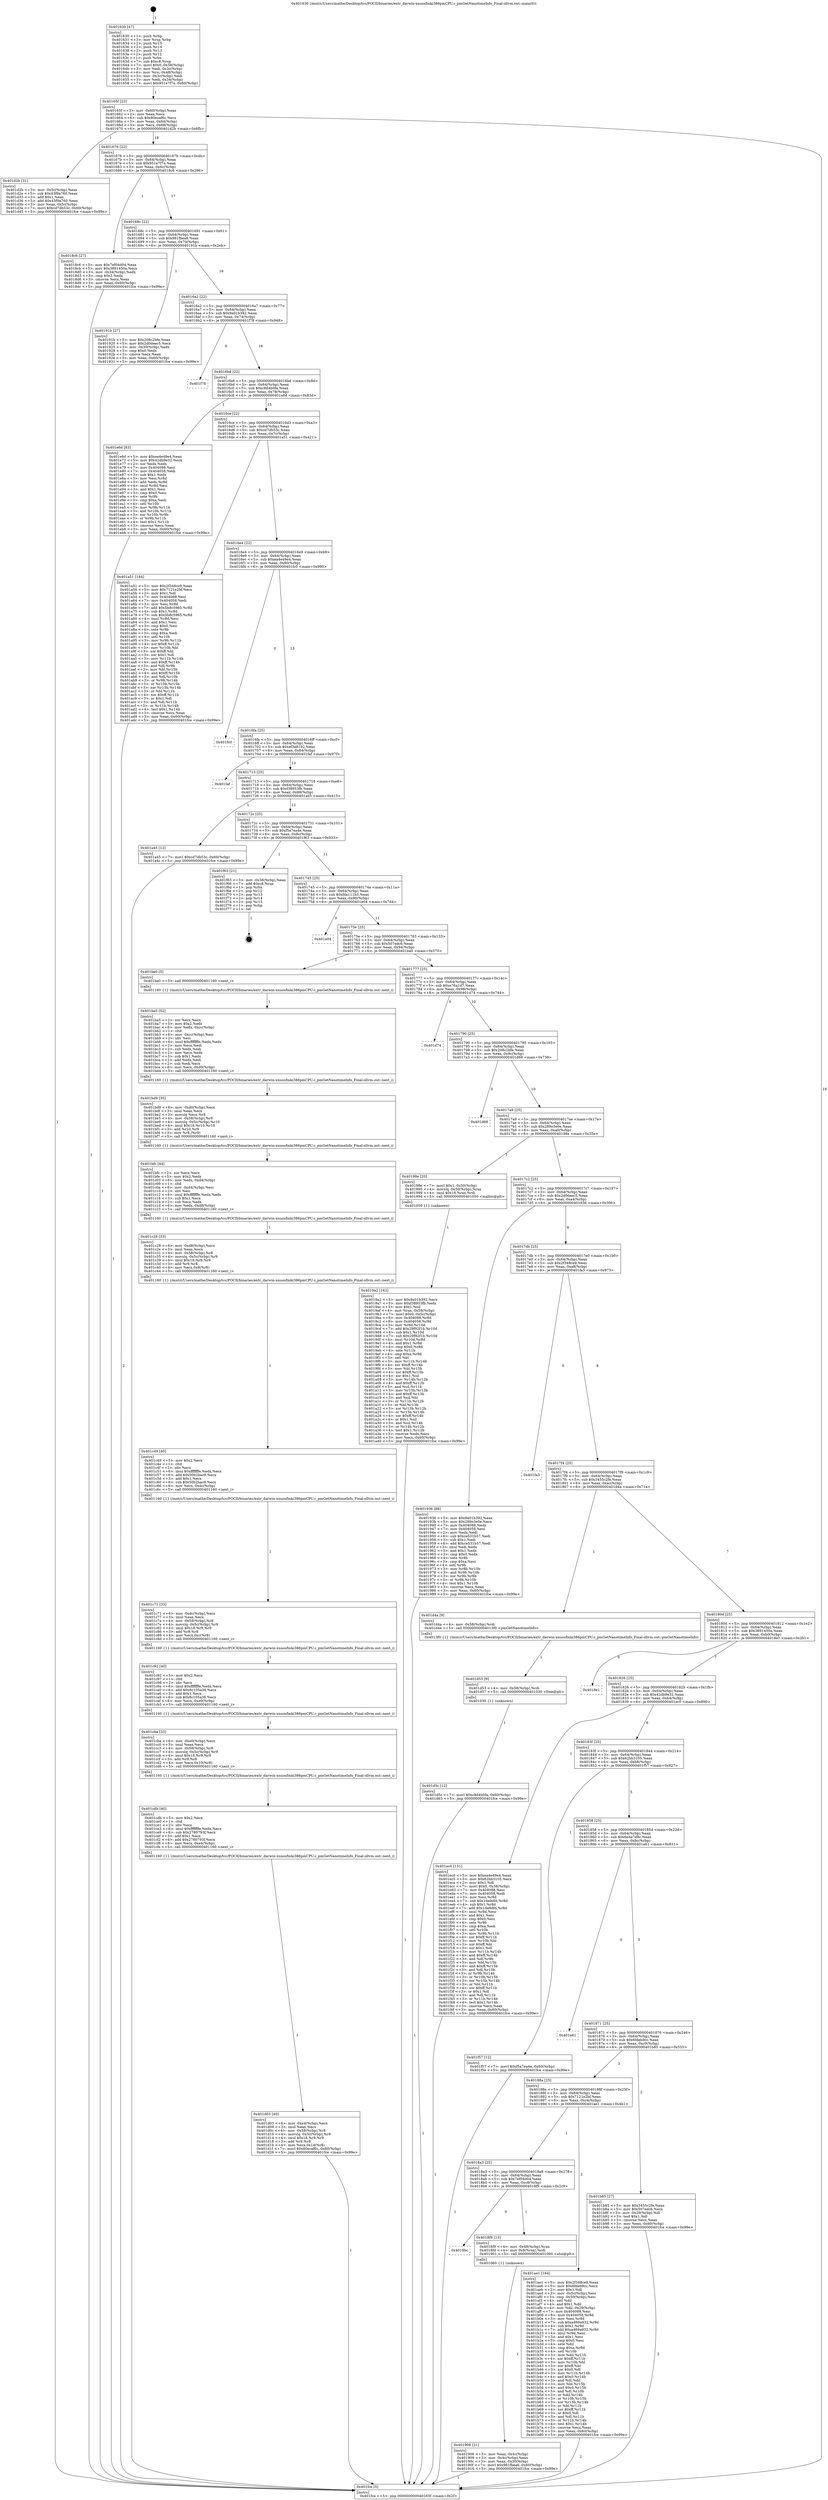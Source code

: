 digraph "0x401630" {
  label = "0x401630 (/mnt/c/Users/mathe/Desktop/tcc/POCII/binaries/extr_darwin-xnuosfmki386pmCPU.c_pmGetNanotimeInfo_Final-ollvm.out::main(0))"
  labelloc = "t"
  node[shape=record]

  Entry [label="",width=0.3,height=0.3,shape=circle,fillcolor=black,style=filled]
  "0x40165f" [label="{
     0x40165f [23]\l
     | [instrs]\l
     &nbsp;&nbsp;0x40165f \<+3\>: mov -0x60(%rbp),%eax\l
     &nbsp;&nbsp;0x401662 \<+2\>: mov %eax,%ecx\l
     &nbsp;&nbsp;0x401664 \<+6\>: sub $0x80ecaf6c,%ecx\l
     &nbsp;&nbsp;0x40166a \<+3\>: mov %eax,-0x64(%rbp)\l
     &nbsp;&nbsp;0x40166d \<+3\>: mov %ecx,-0x68(%rbp)\l
     &nbsp;&nbsp;0x401670 \<+6\>: je 0000000000401d2b \<main+0x6fb\>\l
  }"]
  "0x401d2b" [label="{
     0x401d2b [31]\l
     | [instrs]\l
     &nbsp;&nbsp;0x401d2b \<+3\>: mov -0x5c(%rbp),%eax\l
     &nbsp;&nbsp;0x401d2e \<+5\>: sub $0x43f9a760,%eax\l
     &nbsp;&nbsp;0x401d33 \<+3\>: add $0x1,%eax\l
     &nbsp;&nbsp;0x401d36 \<+5\>: add $0x43f9a760,%eax\l
     &nbsp;&nbsp;0x401d3b \<+3\>: mov %eax,-0x5c(%rbp)\l
     &nbsp;&nbsp;0x401d3e \<+7\>: movl $0xcd7db53c,-0x60(%rbp)\l
     &nbsp;&nbsp;0x401d45 \<+5\>: jmp 0000000000401fce \<main+0x99e\>\l
  }"]
  "0x401676" [label="{
     0x401676 [22]\l
     | [instrs]\l
     &nbsp;&nbsp;0x401676 \<+5\>: jmp 000000000040167b \<main+0x4b\>\l
     &nbsp;&nbsp;0x40167b \<+3\>: mov -0x64(%rbp),%eax\l
     &nbsp;&nbsp;0x40167e \<+5\>: sub $0x951e7f7e,%eax\l
     &nbsp;&nbsp;0x401683 \<+3\>: mov %eax,-0x6c(%rbp)\l
     &nbsp;&nbsp;0x401686 \<+6\>: je 00000000004018c6 \<main+0x296\>\l
  }"]
  Exit [label="",width=0.3,height=0.3,shape=circle,fillcolor=black,style=filled,peripheries=2]
  "0x4018c6" [label="{
     0x4018c6 [27]\l
     | [instrs]\l
     &nbsp;&nbsp;0x4018c6 \<+5\>: mov $0x7ef04d04,%eax\l
     &nbsp;&nbsp;0x4018cb \<+5\>: mov $0x3891450a,%ecx\l
     &nbsp;&nbsp;0x4018d0 \<+3\>: mov -0x34(%rbp),%edx\l
     &nbsp;&nbsp;0x4018d3 \<+3\>: cmp $0x2,%edx\l
     &nbsp;&nbsp;0x4018d6 \<+3\>: cmovne %ecx,%eax\l
     &nbsp;&nbsp;0x4018d9 \<+3\>: mov %eax,-0x60(%rbp)\l
     &nbsp;&nbsp;0x4018dc \<+5\>: jmp 0000000000401fce \<main+0x99e\>\l
  }"]
  "0x40168c" [label="{
     0x40168c [22]\l
     | [instrs]\l
     &nbsp;&nbsp;0x40168c \<+5\>: jmp 0000000000401691 \<main+0x61\>\l
     &nbsp;&nbsp;0x401691 \<+3\>: mov -0x64(%rbp),%eax\l
     &nbsp;&nbsp;0x401694 \<+5\>: sub $0x981fbea6,%eax\l
     &nbsp;&nbsp;0x401699 \<+3\>: mov %eax,-0x70(%rbp)\l
     &nbsp;&nbsp;0x40169c \<+6\>: je 000000000040191b \<main+0x2eb\>\l
  }"]
  "0x401fce" [label="{
     0x401fce [5]\l
     | [instrs]\l
     &nbsp;&nbsp;0x401fce \<+5\>: jmp 000000000040165f \<main+0x2f\>\l
  }"]
  "0x401630" [label="{
     0x401630 [47]\l
     | [instrs]\l
     &nbsp;&nbsp;0x401630 \<+1\>: push %rbp\l
     &nbsp;&nbsp;0x401631 \<+3\>: mov %rsp,%rbp\l
     &nbsp;&nbsp;0x401634 \<+2\>: push %r15\l
     &nbsp;&nbsp;0x401636 \<+2\>: push %r14\l
     &nbsp;&nbsp;0x401638 \<+2\>: push %r13\l
     &nbsp;&nbsp;0x40163a \<+2\>: push %r12\l
     &nbsp;&nbsp;0x40163c \<+1\>: push %rbx\l
     &nbsp;&nbsp;0x40163d \<+7\>: sub $0xc8,%rsp\l
     &nbsp;&nbsp;0x401644 \<+7\>: movl $0x0,-0x38(%rbp)\l
     &nbsp;&nbsp;0x40164b \<+3\>: mov %edi,-0x3c(%rbp)\l
     &nbsp;&nbsp;0x40164e \<+4\>: mov %rsi,-0x48(%rbp)\l
     &nbsp;&nbsp;0x401652 \<+3\>: mov -0x3c(%rbp),%edi\l
     &nbsp;&nbsp;0x401655 \<+3\>: mov %edi,-0x34(%rbp)\l
     &nbsp;&nbsp;0x401658 \<+7\>: movl $0x951e7f7e,-0x60(%rbp)\l
  }"]
  "0x401d5c" [label="{
     0x401d5c [12]\l
     | [instrs]\l
     &nbsp;&nbsp;0x401d5c \<+7\>: movl $0xc8d4b0fa,-0x60(%rbp)\l
     &nbsp;&nbsp;0x401d63 \<+5\>: jmp 0000000000401fce \<main+0x99e\>\l
  }"]
  "0x40191b" [label="{
     0x40191b [27]\l
     | [instrs]\l
     &nbsp;&nbsp;0x40191b \<+5\>: mov $0x208c2bfe,%eax\l
     &nbsp;&nbsp;0x401920 \<+5\>: mov $0x2d0deec5,%ecx\l
     &nbsp;&nbsp;0x401925 \<+3\>: mov -0x30(%rbp),%edx\l
     &nbsp;&nbsp;0x401928 \<+3\>: cmp $0x0,%edx\l
     &nbsp;&nbsp;0x40192b \<+3\>: cmove %ecx,%eax\l
     &nbsp;&nbsp;0x40192e \<+3\>: mov %eax,-0x60(%rbp)\l
     &nbsp;&nbsp;0x401931 \<+5\>: jmp 0000000000401fce \<main+0x99e\>\l
  }"]
  "0x4016a2" [label="{
     0x4016a2 [22]\l
     | [instrs]\l
     &nbsp;&nbsp;0x4016a2 \<+5\>: jmp 00000000004016a7 \<main+0x77\>\l
     &nbsp;&nbsp;0x4016a7 \<+3\>: mov -0x64(%rbp),%eax\l
     &nbsp;&nbsp;0x4016aa \<+5\>: sub $0x9a01b392,%eax\l
     &nbsp;&nbsp;0x4016af \<+3\>: mov %eax,-0x74(%rbp)\l
     &nbsp;&nbsp;0x4016b2 \<+6\>: je 0000000000401f78 \<main+0x948\>\l
  }"]
  "0x401d53" [label="{
     0x401d53 [9]\l
     | [instrs]\l
     &nbsp;&nbsp;0x401d53 \<+4\>: mov -0x58(%rbp),%rdi\l
     &nbsp;&nbsp;0x401d57 \<+5\>: call 0000000000401030 \<free@plt\>\l
     | [calls]\l
     &nbsp;&nbsp;0x401030 \{1\} (unknown)\l
  }"]
  "0x401f78" [label="{
     0x401f78\l
  }", style=dashed]
  "0x4016b8" [label="{
     0x4016b8 [22]\l
     | [instrs]\l
     &nbsp;&nbsp;0x4016b8 \<+5\>: jmp 00000000004016bd \<main+0x8d\>\l
     &nbsp;&nbsp;0x4016bd \<+3\>: mov -0x64(%rbp),%eax\l
     &nbsp;&nbsp;0x4016c0 \<+5\>: sub $0xc8d4b0fa,%eax\l
     &nbsp;&nbsp;0x4016c5 \<+3\>: mov %eax,-0x78(%rbp)\l
     &nbsp;&nbsp;0x4016c8 \<+6\>: je 0000000000401e6d \<main+0x83d\>\l
  }"]
  "0x401d03" [label="{
     0x401d03 [40]\l
     | [instrs]\l
     &nbsp;&nbsp;0x401d03 \<+6\>: mov -0xe4(%rbp),%ecx\l
     &nbsp;&nbsp;0x401d09 \<+3\>: imul %eax,%ecx\l
     &nbsp;&nbsp;0x401d0c \<+4\>: mov -0x58(%rbp),%r8\l
     &nbsp;&nbsp;0x401d10 \<+4\>: movslq -0x5c(%rbp),%r9\l
     &nbsp;&nbsp;0x401d14 \<+4\>: imul $0x18,%r9,%r9\l
     &nbsp;&nbsp;0x401d18 \<+3\>: add %r9,%r8\l
     &nbsp;&nbsp;0x401d1b \<+4\>: mov %ecx,0x14(%r8)\l
     &nbsp;&nbsp;0x401d1f \<+7\>: movl $0x80ecaf6c,-0x60(%rbp)\l
     &nbsp;&nbsp;0x401d26 \<+5\>: jmp 0000000000401fce \<main+0x99e\>\l
  }"]
  "0x401e6d" [label="{
     0x401e6d [83]\l
     | [instrs]\l
     &nbsp;&nbsp;0x401e6d \<+5\>: mov $0xea4e49e4,%eax\l
     &nbsp;&nbsp;0x401e72 \<+5\>: mov $0x42db9e32,%ecx\l
     &nbsp;&nbsp;0x401e77 \<+2\>: xor %edx,%edx\l
     &nbsp;&nbsp;0x401e79 \<+7\>: mov 0x404088,%esi\l
     &nbsp;&nbsp;0x401e80 \<+7\>: mov 0x404058,%edi\l
     &nbsp;&nbsp;0x401e87 \<+3\>: sub $0x1,%edx\l
     &nbsp;&nbsp;0x401e8a \<+3\>: mov %esi,%r8d\l
     &nbsp;&nbsp;0x401e8d \<+3\>: add %edx,%r8d\l
     &nbsp;&nbsp;0x401e90 \<+4\>: imul %r8d,%esi\l
     &nbsp;&nbsp;0x401e94 \<+3\>: and $0x1,%esi\l
     &nbsp;&nbsp;0x401e97 \<+3\>: cmp $0x0,%esi\l
     &nbsp;&nbsp;0x401e9a \<+4\>: sete %r9b\l
     &nbsp;&nbsp;0x401e9e \<+3\>: cmp $0xa,%edi\l
     &nbsp;&nbsp;0x401ea1 \<+4\>: setl %r10b\l
     &nbsp;&nbsp;0x401ea5 \<+3\>: mov %r9b,%r11b\l
     &nbsp;&nbsp;0x401ea8 \<+3\>: and %r10b,%r11b\l
     &nbsp;&nbsp;0x401eab \<+3\>: xor %r10b,%r9b\l
     &nbsp;&nbsp;0x401eae \<+3\>: or %r9b,%r11b\l
     &nbsp;&nbsp;0x401eb1 \<+4\>: test $0x1,%r11b\l
     &nbsp;&nbsp;0x401eb5 \<+3\>: cmovne %ecx,%eax\l
     &nbsp;&nbsp;0x401eb8 \<+3\>: mov %eax,-0x60(%rbp)\l
     &nbsp;&nbsp;0x401ebb \<+5\>: jmp 0000000000401fce \<main+0x99e\>\l
  }"]
  "0x4016ce" [label="{
     0x4016ce [22]\l
     | [instrs]\l
     &nbsp;&nbsp;0x4016ce \<+5\>: jmp 00000000004016d3 \<main+0xa3\>\l
     &nbsp;&nbsp;0x4016d3 \<+3\>: mov -0x64(%rbp),%eax\l
     &nbsp;&nbsp;0x4016d6 \<+5\>: sub $0xcd7db53c,%eax\l
     &nbsp;&nbsp;0x4016db \<+3\>: mov %eax,-0x7c(%rbp)\l
     &nbsp;&nbsp;0x4016de \<+6\>: je 0000000000401a51 \<main+0x421\>\l
  }"]
  "0x401cdb" [label="{
     0x401cdb [40]\l
     | [instrs]\l
     &nbsp;&nbsp;0x401cdb \<+5\>: mov $0x2,%ecx\l
     &nbsp;&nbsp;0x401ce0 \<+1\>: cltd\l
     &nbsp;&nbsp;0x401ce1 \<+2\>: idiv %ecx\l
     &nbsp;&nbsp;0x401ce3 \<+6\>: imul $0xfffffffe,%edx,%ecx\l
     &nbsp;&nbsp;0x401ce9 \<+6\>: sub $0x2780793f,%ecx\l
     &nbsp;&nbsp;0x401cef \<+3\>: add $0x1,%ecx\l
     &nbsp;&nbsp;0x401cf2 \<+6\>: add $0x2780793f,%ecx\l
     &nbsp;&nbsp;0x401cf8 \<+6\>: mov %ecx,-0xe4(%rbp)\l
     &nbsp;&nbsp;0x401cfe \<+5\>: call 0000000000401160 \<next_i\>\l
     | [calls]\l
     &nbsp;&nbsp;0x401160 \{1\} (/mnt/c/Users/mathe/Desktop/tcc/POCII/binaries/extr_darwin-xnuosfmki386pmCPU.c_pmGetNanotimeInfo_Final-ollvm.out::next_i)\l
  }"]
  "0x401a51" [label="{
     0x401a51 [144]\l
     | [instrs]\l
     &nbsp;&nbsp;0x401a51 \<+5\>: mov $0x2f348ce9,%eax\l
     &nbsp;&nbsp;0x401a56 \<+5\>: mov $0x7121e2bf,%ecx\l
     &nbsp;&nbsp;0x401a5b \<+2\>: mov $0x1,%dl\l
     &nbsp;&nbsp;0x401a5d \<+7\>: mov 0x404088,%esi\l
     &nbsp;&nbsp;0x401a64 \<+7\>: mov 0x404058,%edi\l
     &nbsp;&nbsp;0x401a6b \<+3\>: mov %esi,%r8d\l
     &nbsp;&nbsp;0x401a6e \<+7\>: add $0x5b8c5965,%r8d\l
     &nbsp;&nbsp;0x401a75 \<+4\>: sub $0x1,%r8d\l
     &nbsp;&nbsp;0x401a79 \<+7\>: sub $0x5b8c5965,%r8d\l
     &nbsp;&nbsp;0x401a80 \<+4\>: imul %r8d,%esi\l
     &nbsp;&nbsp;0x401a84 \<+3\>: and $0x1,%esi\l
     &nbsp;&nbsp;0x401a87 \<+3\>: cmp $0x0,%esi\l
     &nbsp;&nbsp;0x401a8a \<+4\>: sete %r9b\l
     &nbsp;&nbsp;0x401a8e \<+3\>: cmp $0xa,%edi\l
     &nbsp;&nbsp;0x401a91 \<+4\>: setl %r10b\l
     &nbsp;&nbsp;0x401a95 \<+3\>: mov %r9b,%r11b\l
     &nbsp;&nbsp;0x401a98 \<+4\>: xor $0xff,%r11b\l
     &nbsp;&nbsp;0x401a9c \<+3\>: mov %r10b,%bl\l
     &nbsp;&nbsp;0x401a9f \<+3\>: xor $0xff,%bl\l
     &nbsp;&nbsp;0x401aa2 \<+3\>: xor $0x1,%dl\l
     &nbsp;&nbsp;0x401aa5 \<+3\>: mov %r11b,%r14b\l
     &nbsp;&nbsp;0x401aa8 \<+4\>: and $0xff,%r14b\l
     &nbsp;&nbsp;0x401aac \<+3\>: and %dl,%r9b\l
     &nbsp;&nbsp;0x401aaf \<+3\>: mov %bl,%r15b\l
     &nbsp;&nbsp;0x401ab2 \<+4\>: and $0xff,%r15b\l
     &nbsp;&nbsp;0x401ab6 \<+3\>: and %dl,%r10b\l
     &nbsp;&nbsp;0x401ab9 \<+3\>: or %r9b,%r14b\l
     &nbsp;&nbsp;0x401abc \<+3\>: or %r10b,%r15b\l
     &nbsp;&nbsp;0x401abf \<+3\>: xor %r15b,%r14b\l
     &nbsp;&nbsp;0x401ac2 \<+3\>: or %bl,%r11b\l
     &nbsp;&nbsp;0x401ac5 \<+4\>: xor $0xff,%r11b\l
     &nbsp;&nbsp;0x401ac9 \<+3\>: or $0x1,%dl\l
     &nbsp;&nbsp;0x401acc \<+3\>: and %dl,%r11b\l
     &nbsp;&nbsp;0x401acf \<+3\>: or %r11b,%r14b\l
     &nbsp;&nbsp;0x401ad2 \<+4\>: test $0x1,%r14b\l
     &nbsp;&nbsp;0x401ad6 \<+3\>: cmovne %ecx,%eax\l
     &nbsp;&nbsp;0x401ad9 \<+3\>: mov %eax,-0x60(%rbp)\l
     &nbsp;&nbsp;0x401adc \<+5\>: jmp 0000000000401fce \<main+0x99e\>\l
  }"]
  "0x4016e4" [label="{
     0x4016e4 [22]\l
     | [instrs]\l
     &nbsp;&nbsp;0x4016e4 \<+5\>: jmp 00000000004016e9 \<main+0xb9\>\l
     &nbsp;&nbsp;0x4016e9 \<+3\>: mov -0x64(%rbp),%eax\l
     &nbsp;&nbsp;0x4016ec \<+5\>: sub $0xea4e49e4,%eax\l
     &nbsp;&nbsp;0x4016f1 \<+3\>: mov %eax,-0x80(%rbp)\l
     &nbsp;&nbsp;0x4016f4 \<+6\>: je 0000000000401fc0 \<main+0x990\>\l
  }"]
  "0x401cba" [label="{
     0x401cba [33]\l
     | [instrs]\l
     &nbsp;&nbsp;0x401cba \<+6\>: mov -0xe0(%rbp),%ecx\l
     &nbsp;&nbsp;0x401cc0 \<+3\>: imul %eax,%ecx\l
     &nbsp;&nbsp;0x401cc3 \<+4\>: mov -0x58(%rbp),%r8\l
     &nbsp;&nbsp;0x401cc7 \<+4\>: movslq -0x5c(%rbp),%r9\l
     &nbsp;&nbsp;0x401ccb \<+4\>: imul $0x18,%r9,%r9\l
     &nbsp;&nbsp;0x401ccf \<+3\>: add %r9,%r8\l
     &nbsp;&nbsp;0x401cd2 \<+4\>: mov %ecx,0x10(%r8)\l
     &nbsp;&nbsp;0x401cd6 \<+5\>: call 0000000000401160 \<next_i\>\l
     | [calls]\l
     &nbsp;&nbsp;0x401160 \{1\} (/mnt/c/Users/mathe/Desktop/tcc/POCII/binaries/extr_darwin-xnuosfmki386pmCPU.c_pmGetNanotimeInfo_Final-ollvm.out::next_i)\l
  }"]
  "0x401fc0" [label="{
     0x401fc0\l
  }", style=dashed]
  "0x4016fa" [label="{
     0x4016fa [25]\l
     | [instrs]\l
     &nbsp;&nbsp;0x4016fa \<+5\>: jmp 00000000004016ff \<main+0xcf\>\l
     &nbsp;&nbsp;0x4016ff \<+3\>: mov -0x64(%rbp),%eax\l
     &nbsp;&nbsp;0x401702 \<+5\>: sub $0xef3a8192,%eax\l
     &nbsp;&nbsp;0x401707 \<+6\>: mov %eax,-0x84(%rbp)\l
     &nbsp;&nbsp;0x40170d \<+6\>: je 0000000000401faf \<main+0x97f\>\l
  }"]
  "0x401c92" [label="{
     0x401c92 [40]\l
     | [instrs]\l
     &nbsp;&nbsp;0x401c92 \<+5\>: mov $0x2,%ecx\l
     &nbsp;&nbsp;0x401c97 \<+1\>: cltd\l
     &nbsp;&nbsp;0x401c98 \<+2\>: idiv %ecx\l
     &nbsp;&nbsp;0x401c9a \<+6\>: imul $0xfffffffe,%edx,%ecx\l
     &nbsp;&nbsp;0x401ca0 \<+6\>: add $0x8c105a36,%ecx\l
     &nbsp;&nbsp;0x401ca6 \<+3\>: add $0x1,%ecx\l
     &nbsp;&nbsp;0x401ca9 \<+6\>: sub $0x8c105a36,%ecx\l
     &nbsp;&nbsp;0x401caf \<+6\>: mov %ecx,-0xe0(%rbp)\l
     &nbsp;&nbsp;0x401cb5 \<+5\>: call 0000000000401160 \<next_i\>\l
     | [calls]\l
     &nbsp;&nbsp;0x401160 \{1\} (/mnt/c/Users/mathe/Desktop/tcc/POCII/binaries/extr_darwin-xnuosfmki386pmCPU.c_pmGetNanotimeInfo_Final-ollvm.out::next_i)\l
  }"]
  "0x401faf" [label="{
     0x401faf\l
  }", style=dashed]
  "0x401713" [label="{
     0x401713 [25]\l
     | [instrs]\l
     &nbsp;&nbsp;0x401713 \<+5\>: jmp 0000000000401718 \<main+0xe8\>\l
     &nbsp;&nbsp;0x401718 \<+3\>: mov -0x64(%rbp),%eax\l
     &nbsp;&nbsp;0x40171b \<+5\>: sub $0xf38953fb,%eax\l
     &nbsp;&nbsp;0x401720 \<+6\>: mov %eax,-0x88(%rbp)\l
     &nbsp;&nbsp;0x401726 \<+6\>: je 0000000000401a45 \<main+0x415\>\l
  }"]
  "0x401c71" [label="{
     0x401c71 [33]\l
     | [instrs]\l
     &nbsp;&nbsp;0x401c71 \<+6\>: mov -0xdc(%rbp),%ecx\l
     &nbsp;&nbsp;0x401c77 \<+3\>: imul %eax,%ecx\l
     &nbsp;&nbsp;0x401c7a \<+4\>: mov -0x58(%rbp),%r8\l
     &nbsp;&nbsp;0x401c7e \<+4\>: movslq -0x5c(%rbp),%r9\l
     &nbsp;&nbsp;0x401c82 \<+4\>: imul $0x18,%r9,%r9\l
     &nbsp;&nbsp;0x401c86 \<+3\>: add %r9,%r8\l
     &nbsp;&nbsp;0x401c89 \<+4\>: mov %ecx,0xc(%r8)\l
     &nbsp;&nbsp;0x401c8d \<+5\>: call 0000000000401160 \<next_i\>\l
     | [calls]\l
     &nbsp;&nbsp;0x401160 \{1\} (/mnt/c/Users/mathe/Desktop/tcc/POCII/binaries/extr_darwin-xnuosfmki386pmCPU.c_pmGetNanotimeInfo_Final-ollvm.out::next_i)\l
  }"]
  "0x401a45" [label="{
     0x401a45 [12]\l
     | [instrs]\l
     &nbsp;&nbsp;0x401a45 \<+7\>: movl $0xcd7db53c,-0x60(%rbp)\l
     &nbsp;&nbsp;0x401a4c \<+5\>: jmp 0000000000401fce \<main+0x99e\>\l
  }"]
  "0x40172c" [label="{
     0x40172c [25]\l
     | [instrs]\l
     &nbsp;&nbsp;0x40172c \<+5\>: jmp 0000000000401731 \<main+0x101\>\l
     &nbsp;&nbsp;0x401731 \<+3\>: mov -0x64(%rbp),%eax\l
     &nbsp;&nbsp;0x401734 \<+5\>: sub $0xf5a7ea4e,%eax\l
     &nbsp;&nbsp;0x401739 \<+6\>: mov %eax,-0x8c(%rbp)\l
     &nbsp;&nbsp;0x40173f \<+6\>: je 0000000000401f63 \<main+0x933\>\l
  }"]
  "0x401c49" [label="{
     0x401c49 [40]\l
     | [instrs]\l
     &nbsp;&nbsp;0x401c49 \<+5\>: mov $0x2,%ecx\l
     &nbsp;&nbsp;0x401c4e \<+1\>: cltd\l
     &nbsp;&nbsp;0x401c4f \<+2\>: idiv %ecx\l
     &nbsp;&nbsp;0x401c51 \<+6\>: imul $0xfffffffe,%edx,%ecx\l
     &nbsp;&nbsp;0x401c57 \<+6\>: add $0x50b2bac9,%ecx\l
     &nbsp;&nbsp;0x401c5d \<+3\>: add $0x1,%ecx\l
     &nbsp;&nbsp;0x401c60 \<+6\>: sub $0x50b2bac9,%ecx\l
     &nbsp;&nbsp;0x401c66 \<+6\>: mov %ecx,-0xdc(%rbp)\l
     &nbsp;&nbsp;0x401c6c \<+5\>: call 0000000000401160 \<next_i\>\l
     | [calls]\l
     &nbsp;&nbsp;0x401160 \{1\} (/mnt/c/Users/mathe/Desktop/tcc/POCII/binaries/extr_darwin-xnuosfmki386pmCPU.c_pmGetNanotimeInfo_Final-ollvm.out::next_i)\l
  }"]
  "0x401f63" [label="{
     0x401f63 [21]\l
     | [instrs]\l
     &nbsp;&nbsp;0x401f63 \<+3\>: mov -0x38(%rbp),%eax\l
     &nbsp;&nbsp;0x401f66 \<+7\>: add $0xc8,%rsp\l
     &nbsp;&nbsp;0x401f6d \<+1\>: pop %rbx\l
     &nbsp;&nbsp;0x401f6e \<+2\>: pop %r12\l
     &nbsp;&nbsp;0x401f70 \<+2\>: pop %r13\l
     &nbsp;&nbsp;0x401f72 \<+2\>: pop %r14\l
     &nbsp;&nbsp;0x401f74 \<+2\>: pop %r15\l
     &nbsp;&nbsp;0x401f76 \<+1\>: pop %rbp\l
     &nbsp;&nbsp;0x401f77 \<+1\>: ret\l
  }"]
  "0x401745" [label="{
     0x401745 [25]\l
     | [instrs]\l
     &nbsp;&nbsp;0x401745 \<+5\>: jmp 000000000040174a \<main+0x11a\>\l
     &nbsp;&nbsp;0x40174a \<+3\>: mov -0x64(%rbp),%eax\l
     &nbsp;&nbsp;0x40174d \<+5\>: sub $0xfda111b3,%eax\l
     &nbsp;&nbsp;0x401752 \<+6\>: mov %eax,-0x90(%rbp)\l
     &nbsp;&nbsp;0x401758 \<+6\>: je 0000000000401e04 \<main+0x7d4\>\l
  }"]
  "0x401c28" [label="{
     0x401c28 [33]\l
     | [instrs]\l
     &nbsp;&nbsp;0x401c28 \<+6\>: mov -0xd8(%rbp),%ecx\l
     &nbsp;&nbsp;0x401c2e \<+3\>: imul %eax,%ecx\l
     &nbsp;&nbsp;0x401c31 \<+4\>: mov -0x58(%rbp),%r8\l
     &nbsp;&nbsp;0x401c35 \<+4\>: movslq -0x5c(%rbp),%r9\l
     &nbsp;&nbsp;0x401c39 \<+4\>: imul $0x18,%r9,%r9\l
     &nbsp;&nbsp;0x401c3d \<+3\>: add %r9,%r8\l
     &nbsp;&nbsp;0x401c40 \<+4\>: mov %ecx,0x8(%r8)\l
     &nbsp;&nbsp;0x401c44 \<+5\>: call 0000000000401160 \<next_i\>\l
     | [calls]\l
     &nbsp;&nbsp;0x401160 \{1\} (/mnt/c/Users/mathe/Desktop/tcc/POCII/binaries/extr_darwin-xnuosfmki386pmCPU.c_pmGetNanotimeInfo_Final-ollvm.out::next_i)\l
  }"]
  "0x401e04" [label="{
     0x401e04\l
  }", style=dashed]
  "0x40175e" [label="{
     0x40175e [25]\l
     | [instrs]\l
     &nbsp;&nbsp;0x40175e \<+5\>: jmp 0000000000401763 \<main+0x133\>\l
     &nbsp;&nbsp;0x401763 \<+3\>: mov -0x64(%rbp),%eax\l
     &nbsp;&nbsp;0x401766 \<+5\>: sub $0x507edc6,%eax\l
     &nbsp;&nbsp;0x40176b \<+6\>: mov %eax,-0x94(%rbp)\l
     &nbsp;&nbsp;0x401771 \<+6\>: je 0000000000401ba0 \<main+0x570\>\l
  }"]
  "0x401bfc" [label="{
     0x401bfc [44]\l
     | [instrs]\l
     &nbsp;&nbsp;0x401bfc \<+2\>: xor %ecx,%ecx\l
     &nbsp;&nbsp;0x401bfe \<+5\>: mov $0x2,%edx\l
     &nbsp;&nbsp;0x401c03 \<+6\>: mov %edx,-0xd4(%rbp)\l
     &nbsp;&nbsp;0x401c09 \<+1\>: cltd\l
     &nbsp;&nbsp;0x401c0a \<+6\>: mov -0xd4(%rbp),%esi\l
     &nbsp;&nbsp;0x401c10 \<+2\>: idiv %esi\l
     &nbsp;&nbsp;0x401c12 \<+6\>: imul $0xfffffffe,%edx,%edx\l
     &nbsp;&nbsp;0x401c18 \<+3\>: sub $0x1,%ecx\l
     &nbsp;&nbsp;0x401c1b \<+2\>: sub %ecx,%edx\l
     &nbsp;&nbsp;0x401c1d \<+6\>: mov %edx,-0xd8(%rbp)\l
     &nbsp;&nbsp;0x401c23 \<+5\>: call 0000000000401160 \<next_i\>\l
     | [calls]\l
     &nbsp;&nbsp;0x401160 \{1\} (/mnt/c/Users/mathe/Desktop/tcc/POCII/binaries/extr_darwin-xnuosfmki386pmCPU.c_pmGetNanotimeInfo_Final-ollvm.out::next_i)\l
  }"]
  "0x401ba0" [label="{
     0x401ba0 [5]\l
     | [instrs]\l
     &nbsp;&nbsp;0x401ba0 \<+5\>: call 0000000000401160 \<next_i\>\l
     | [calls]\l
     &nbsp;&nbsp;0x401160 \{1\} (/mnt/c/Users/mathe/Desktop/tcc/POCII/binaries/extr_darwin-xnuosfmki386pmCPU.c_pmGetNanotimeInfo_Final-ollvm.out::next_i)\l
  }"]
  "0x401777" [label="{
     0x401777 [25]\l
     | [instrs]\l
     &nbsp;&nbsp;0x401777 \<+5\>: jmp 000000000040177c \<main+0x14c\>\l
     &nbsp;&nbsp;0x40177c \<+3\>: mov -0x64(%rbp),%eax\l
     &nbsp;&nbsp;0x40177f \<+5\>: sub $0xe76a1d7,%eax\l
     &nbsp;&nbsp;0x401784 \<+6\>: mov %eax,-0x98(%rbp)\l
     &nbsp;&nbsp;0x40178a \<+6\>: je 0000000000401d74 \<main+0x744\>\l
  }"]
  "0x401bd9" [label="{
     0x401bd9 [35]\l
     | [instrs]\l
     &nbsp;&nbsp;0x401bd9 \<+6\>: mov -0xd0(%rbp),%ecx\l
     &nbsp;&nbsp;0x401bdf \<+3\>: imul %eax,%ecx\l
     &nbsp;&nbsp;0x401be2 \<+3\>: movslq %ecx,%r8\l
     &nbsp;&nbsp;0x401be5 \<+4\>: mov -0x58(%rbp),%r9\l
     &nbsp;&nbsp;0x401be9 \<+4\>: movslq -0x5c(%rbp),%r10\l
     &nbsp;&nbsp;0x401bed \<+4\>: imul $0x18,%r10,%r10\l
     &nbsp;&nbsp;0x401bf1 \<+3\>: add %r10,%r9\l
     &nbsp;&nbsp;0x401bf4 \<+3\>: mov %r8,(%r9)\l
     &nbsp;&nbsp;0x401bf7 \<+5\>: call 0000000000401160 \<next_i\>\l
     | [calls]\l
     &nbsp;&nbsp;0x401160 \{1\} (/mnt/c/Users/mathe/Desktop/tcc/POCII/binaries/extr_darwin-xnuosfmki386pmCPU.c_pmGetNanotimeInfo_Final-ollvm.out::next_i)\l
  }"]
  "0x401d74" [label="{
     0x401d74\l
  }", style=dashed]
  "0x401790" [label="{
     0x401790 [25]\l
     | [instrs]\l
     &nbsp;&nbsp;0x401790 \<+5\>: jmp 0000000000401795 \<main+0x165\>\l
     &nbsp;&nbsp;0x401795 \<+3\>: mov -0x64(%rbp),%eax\l
     &nbsp;&nbsp;0x401798 \<+5\>: sub $0x208c2bfe,%eax\l
     &nbsp;&nbsp;0x40179d \<+6\>: mov %eax,-0x9c(%rbp)\l
     &nbsp;&nbsp;0x4017a3 \<+6\>: je 0000000000401d68 \<main+0x738\>\l
  }"]
  "0x401ba5" [label="{
     0x401ba5 [52]\l
     | [instrs]\l
     &nbsp;&nbsp;0x401ba5 \<+2\>: xor %ecx,%ecx\l
     &nbsp;&nbsp;0x401ba7 \<+5\>: mov $0x2,%edx\l
     &nbsp;&nbsp;0x401bac \<+6\>: mov %edx,-0xcc(%rbp)\l
     &nbsp;&nbsp;0x401bb2 \<+1\>: cltd\l
     &nbsp;&nbsp;0x401bb3 \<+6\>: mov -0xcc(%rbp),%esi\l
     &nbsp;&nbsp;0x401bb9 \<+2\>: idiv %esi\l
     &nbsp;&nbsp;0x401bbb \<+6\>: imul $0xfffffffe,%edx,%edx\l
     &nbsp;&nbsp;0x401bc1 \<+2\>: mov %ecx,%edi\l
     &nbsp;&nbsp;0x401bc3 \<+2\>: sub %edx,%edi\l
     &nbsp;&nbsp;0x401bc5 \<+2\>: mov %ecx,%edx\l
     &nbsp;&nbsp;0x401bc7 \<+3\>: sub $0x1,%edx\l
     &nbsp;&nbsp;0x401bca \<+2\>: add %edx,%edi\l
     &nbsp;&nbsp;0x401bcc \<+2\>: sub %edi,%ecx\l
     &nbsp;&nbsp;0x401bce \<+6\>: mov %ecx,-0xd0(%rbp)\l
     &nbsp;&nbsp;0x401bd4 \<+5\>: call 0000000000401160 \<next_i\>\l
     | [calls]\l
     &nbsp;&nbsp;0x401160 \{1\} (/mnt/c/Users/mathe/Desktop/tcc/POCII/binaries/extr_darwin-xnuosfmki386pmCPU.c_pmGetNanotimeInfo_Final-ollvm.out::next_i)\l
  }"]
  "0x401d68" [label="{
     0x401d68\l
  }", style=dashed]
  "0x4017a9" [label="{
     0x4017a9 [25]\l
     | [instrs]\l
     &nbsp;&nbsp;0x4017a9 \<+5\>: jmp 00000000004017ae \<main+0x17e\>\l
     &nbsp;&nbsp;0x4017ae \<+3\>: mov -0x64(%rbp),%eax\l
     &nbsp;&nbsp;0x4017b1 \<+5\>: sub $0x289e3e0e,%eax\l
     &nbsp;&nbsp;0x4017b6 \<+6\>: mov %eax,-0xa0(%rbp)\l
     &nbsp;&nbsp;0x4017bc \<+6\>: je 000000000040198e \<main+0x35e\>\l
  }"]
  "0x4019a2" [label="{
     0x4019a2 [163]\l
     | [instrs]\l
     &nbsp;&nbsp;0x4019a2 \<+5\>: mov $0x9a01b392,%ecx\l
     &nbsp;&nbsp;0x4019a7 \<+5\>: mov $0xf38953fb,%edx\l
     &nbsp;&nbsp;0x4019ac \<+3\>: mov $0x1,%sil\l
     &nbsp;&nbsp;0x4019af \<+4\>: mov %rax,-0x58(%rbp)\l
     &nbsp;&nbsp;0x4019b3 \<+7\>: movl $0x0,-0x5c(%rbp)\l
     &nbsp;&nbsp;0x4019ba \<+8\>: mov 0x404088,%r8d\l
     &nbsp;&nbsp;0x4019c2 \<+8\>: mov 0x404058,%r9d\l
     &nbsp;&nbsp;0x4019ca \<+3\>: mov %r8d,%r10d\l
     &nbsp;&nbsp;0x4019cd \<+7\>: add $0x29f92f1b,%r10d\l
     &nbsp;&nbsp;0x4019d4 \<+4\>: sub $0x1,%r10d\l
     &nbsp;&nbsp;0x4019d8 \<+7\>: sub $0x29f92f1b,%r10d\l
     &nbsp;&nbsp;0x4019df \<+4\>: imul %r10d,%r8d\l
     &nbsp;&nbsp;0x4019e3 \<+4\>: and $0x1,%r8d\l
     &nbsp;&nbsp;0x4019e7 \<+4\>: cmp $0x0,%r8d\l
     &nbsp;&nbsp;0x4019eb \<+4\>: sete %r11b\l
     &nbsp;&nbsp;0x4019ef \<+4\>: cmp $0xa,%r9d\l
     &nbsp;&nbsp;0x4019f3 \<+3\>: setl %bl\l
     &nbsp;&nbsp;0x4019f6 \<+3\>: mov %r11b,%r14b\l
     &nbsp;&nbsp;0x4019f9 \<+4\>: xor $0xff,%r14b\l
     &nbsp;&nbsp;0x4019fd \<+3\>: mov %bl,%r15b\l
     &nbsp;&nbsp;0x401a00 \<+4\>: xor $0xff,%r15b\l
     &nbsp;&nbsp;0x401a04 \<+4\>: xor $0x1,%sil\l
     &nbsp;&nbsp;0x401a08 \<+3\>: mov %r14b,%r12b\l
     &nbsp;&nbsp;0x401a0b \<+4\>: and $0xff,%r12b\l
     &nbsp;&nbsp;0x401a0f \<+3\>: and %sil,%r11b\l
     &nbsp;&nbsp;0x401a12 \<+3\>: mov %r15b,%r13b\l
     &nbsp;&nbsp;0x401a15 \<+4\>: and $0xff,%r13b\l
     &nbsp;&nbsp;0x401a19 \<+3\>: and %sil,%bl\l
     &nbsp;&nbsp;0x401a1c \<+3\>: or %r11b,%r12b\l
     &nbsp;&nbsp;0x401a1f \<+3\>: or %bl,%r13b\l
     &nbsp;&nbsp;0x401a22 \<+3\>: xor %r13b,%r12b\l
     &nbsp;&nbsp;0x401a25 \<+3\>: or %r15b,%r14b\l
     &nbsp;&nbsp;0x401a28 \<+4\>: xor $0xff,%r14b\l
     &nbsp;&nbsp;0x401a2c \<+4\>: or $0x1,%sil\l
     &nbsp;&nbsp;0x401a30 \<+3\>: and %sil,%r14b\l
     &nbsp;&nbsp;0x401a33 \<+3\>: or %r14b,%r12b\l
     &nbsp;&nbsp;0x401a36 \<+4\>: test $0x1,%r12b\l
     &nbsp;&nbsp;0x401a3a \<+3\>: cmovne %edx,%ecx\l
     &nbsp;&nbsp;0x401a3d \<+3\>: mov %ecx,-0x60(%rbp)\l
     &nbsp;&nbsp;0x401a40 \<+5\>: jmp 0000000000401fce \<main+0x99e\>\l
  }"]
  "0x40198e" [label="{
     0x40198e [20]\l
     | [instrs]\l
     &nbsp;&nbsp;0x40198e \<+7\>: movl $0x1,-0x50(%rbp)\l
     &nbsp;&nbsp;0x401995 \<+4\>: movslq -0x50(%rbp),%rax\l
     &nbsp;&nbsp;0x401999 \<+4\>: imul $0x18,%rax,%rdi\l
     &nbsp;&nbsp;0x40199d \<+5\>: call 0000000000401050 \<malloc@plt\>\l
     | [calls]\l
     &nbsp;&nbsp;0x401050 \{1\} (unknown)\l
  }"]
  "0x4017c2" [label="{
     0x4017c2 [25]\l
     | [instrs]\l
     &nbsp;&nbsp;0x4017c2 \<+5\>: jmp 00000000004017c7 \<main+0x197\>\l
     &nbsp;&nbsp;0x4017c7 \<+3\>: mov -0x64(%rbp),%eax\l
     &nbsp;&nbsp;0x4017ca \<+5\>: sub $0x2d0deec5,%eax\l
     &nbsp;&nbsp;0x4017cf \<+6\>: mov %eax,-0xa4(%rbp)\l
     &nbsp;&nbsp;0x4017d5 \<+6\>: je 0000000000401936 \<main+0x306\>\l
  }"]
  "0x401906" [label="{
     0x401906 [21]\l
     | [instrs]\l
     &nbsp;&nbsp;0x401906 \<+3\>: mov %eax,-0x4c(%rbp)\l
     &nbsp;&nbsp;0x401909 \<+3\>: mov -0x4c(%rbp),%eax\l
     &nbsp;&nbsp;0x40190c \<+3\>: mov %eax,-0x30(%rbp)\l
     &nbsp;&nbsp;0x40190f \<+7\>: movl $0x981fbea6,-0x60(%rbp)\l
     &nbsp;&nbsp;0x401916 \<+5\>: jmp 0000000000401fce \<main+0x99e\>\l
  }"]
  "0x401936" [label="{
     0x401936 [88]\l
     | [instrs]\l
     &nbsp;&nbsp;0x401936 \<+5\>: mov $0x9a01b392,%eax\l
     &nbsp;&nbsp;0x40193b \<+5\>: mov $0x289e3e0e,%ecx\l
     &nbsp;&nbsp;0x401940 \<+7\>: mov 0x404088,%edx\l
     &nbsp;&nbsp;0x401947 \<+7\>: mov 0x404058,%esi\l
     &nbsp;&nbsp;0x40194e \<+2\>: mov %edx,%edi\l
     &nbsp;&nbsp;0x401950 \<+6\>: sub $0xce531b57,%edi\l
     &nbsp;&nbsp;0x401956 \<+3\>: sub $0x1,%edi\l
     &nbsp;&nbsp;0x401959 \<+6\>: add $0xce531b57,%edi\l
     &nbsp;&nbsp;0x40195f \<+3\>: imul %edi,%edx\l
     &nbsp;&nbsp;0x401962 \<+3\>: and $0x1,%edx\l
     &nbsp;&nbsp;0x401965 \<+3\>: cmp $0x0,%edx\l
     &nbsp;&nbsp;0x401968 \<+4\>: sete %r8b\l
     &nbsp;&nbsp;0x40196c \<+3\>: cmp $0xa,%esi\l
     &nbsp;&nbsp;0x40196f \<+4\>: setl %r9b\l
     &nbsp;&nbsp;0x401973 \<+3\>: mov %r8b,%r10b\l
     &nbsp;&nbsp;0x401976 \<+3\>: and %r9b,%r10b\l
     &nbsp;&nbsp;0x401979 \<+3\>: xor %r9b,%r8b\l
     &nbsp;&nbsp;0x40197c \<+3\>: or %r8b,%r10b\l
     &nbsp;&nbsp;0x40197f \<+4\>: test $0x1,%r10b\l
     &nbsp;&nbsp;0x401983 \<+3\>: cmovne %ecx,%eax\l
     &nbsp;&nbsp;0x401986 \<+3\>: mov %eax,-0x60(%rbp)\l
     &nbsp;&nbsp;0x401989 \<+5\>: jmp 0000000000401fce \<main+0x99e\>\l
  }"]
  "0x4017db" [label="{
     0x4017db [25]\l
     | [instrs]\l
     &nbsp;&nbsp;0x4017db \<+5\>: jmp 00000000004017e0 \<main+0x1b0\>\l
     &nbsp;&nbsp;0x4017e0 \<+3\>: mov -0x64(%rbp),%eax\l
     &nbsp;&nbsp;0x4017e3 \<+5\>: sub $0x2f348ce9,%eax\l
     &nbsp;&nbsp;0x4017e8 \<+6\>: mov %eax,-0xa8(%rbp)\l
     &nbsp;&nbsp;0x4017ee \<+6\>: je 0000000000401fa3 \<main+0x973\>\l
  }"]
  "0x4018bc" [label="{
     0x4018bc\l
  }", style=dashed]
  "0x401fa3" [label="{
     0x401fa3\l
  }", style=dashed]
  "0x4017f4" [label="{
     0x4017f4 [25]\l
     | [instrs]\l
     &nbsp;&nbsp;0x4017f4 \<+5\>: jmp 00000000004017f9 \<main+0x1c9\>\l
     &nbsp;&nbsp;0x4017f9 \<+3\>: mov -0x64(%rbp),%eax\l
     &nbsp;&nbsp;0x4017fc \<+5\>: sub $0x3455c2fe,%eax\l
     &nbsp;&nbsp;0x401801 \<+6\>: mov %eax,-0xac(%rbp)\l
     &nbsp;&nbsp;0x401807 \<+6\>: je 0000000000401d4a \<main+0x71a\>\l
  }"]
  "0x4018f9" [label="{
     0x4018f9 [13]\l
     | [instrs]\l
     &nbsp;&nbsp;0x4018f9 \<+4\>: mov -0x48(%rbp),%rax\l
     &nbsp;&nbsp;0x4018fd \<+4\>: mov 0x8(%rax),%rdi\l
     &nbsp;&nbsp;0x401901 \<+5\>: call 0000000000401060 \<atoi@plt\>\l
     | [calls]\l
     &nbsp;&nbsp;0x401060 \{1\} (unknown)\l
  }"]
  "0x401d4a" [label="{
     0x401d4a [9]\l
     | [instrs]\l
     &nbsp;&nbsp;0x401d4a \<+4\>: mov -0x58(%rbp),%rdi\l
     &nbsp;&nbsp;0x401d4e \<+5\>: call 00000000004013f0 \<pmGetNanotimeInfo\>\l
     | [calls]\l
     &nbsp;&nbsp;0x4013f0 \{1\} (/mnt/c/Users/mathe/Desktop/tcc/POCII/binaries/extr_darwin-xnuosfmki386pmCPU.c_pmGetNanotimeInfo_Final-ollvm.out::pmGetNanotimeInfo)\l
  }"]
  "0x40180d" [label="{
     0x40180d [25]\l
     | [instrs]\l
     &nbsp;&nbsp;0x40180d \<+5\>: jmp 0000000000401812 \<main+0x1e2\>\l
     &nbsp;&nbsp;0x401812 \<+3\>: mov -0x64(%rbp),%eax\l
     &nbsp;&nbsp;0x401815 \<+5\>: sub $0x3891450a,%eax\l
     &nbsp;&nbsp;0x40181a \<+6\>: mov %eax,-0xb0(%rbp)\l
     &nbsp;&nbsp;0x401820 \<+6\>: je 00000000004018e1 \<main+0x2b1\>\l
  }"]
  "0x4018a3" [label="{
     0x4018a3 [25]\l
     | [instrs]\l
     &nbsp;&nbsp;0x4018a3 \<+5\>: jmp 00000000004018a8 \<main+0x278\>\l
     &nbsp;&nbsp;0x4018a8 \<+3\>: mov -0x64(%rbp),%eax\l
     &nbsp;&nbsp;0x4018ab \<+5\>: sub $0x7ef04d04,%eax\l
     &nbsp;&nbsp;0x4018b0 \<+6\>: mov %eax,-0xc8(%rbp)\l
     &nbsp;&nbsp;0x4018b6 \<+6\>: je 00000000004018f9 \<main+0x2c9\>\l
  }"]
  "0x4018e1" [label="{
     0x4018e1\l
  }", style=dashed]
  "0x401826" [label="{
     0x401826 [25]\l
     | [instrs]\l
     &nbsp;&nbsp;0x401826 \<+5\>: jmp 000000000040182b \<main+0x1fb\>\l
     &nbsp;&nbsp;0x40182b \<+3\>: mov -0x64(%rbp),%eax\l
     &nbsp;&nbsp;0x40182e \<+5\>: sub $0x42db9e32,%eax\l
     &nbsp;&nbsp;0x401833 \<+6\>: mov %eax,-0xb4(%rbp)\l
     &nbsp;&nbsp;0x401839 \<+6\>: je 0000000000401ec0 \<main+0x890\>\l
  }"]
  "0x401ae1" [label="{
     0x401ae1 [164]\l
     | [instrs]\l
     &nbsp;&nbsp;0x401ae1 \<+5\>: mov $0x2f348ce9,%eax\l
     &nbsp;&nbsp;0x401ae6 \<+5\>: mov $0x6fdeb9cc,%ecx\l
     &nbsp;&nbsp;0x401aeb \<+2\>: mov $0x1,%dl\l
     &nbsp;&nbsp;0x401aed \<+3\>: mov -0x5c(%rbp),%esi\l
     &nbsp;&nbsp;0x401af0 \<+3\>: cmp -0x50(%rbp),%esi\l
     &nbsp;&nbsp;0x401af3 \<+4\>: setl %dil\l
     &nbsp;&nbsp;0x401af7 \<+4\>: and $0x1,%dil\l
     &nbsp;&nbsp;0x401afb \<+4\>: mov %dil,-0x29(%rbp)\l
     &nbsp;&nbsp;0x401aff \<+7\>: mov 0x404088,%esi\l
     &nbsp;&nbsp;0x401b06 \<+8\>: mov 0x404058,%r8d\l
     &nbsp;&nbsp;0x401b0e \<+3\>: mov %esi,%r9d\l
     &nbsp;&nbsp;0x401b11 \<+7\>: sub $0xa469a932,%r9d\l
     &nbsp;&nbsp;0x401b18 \<+4\>: sub $0x1,%r9d\l
     &nbsp;&nbsp;0x401b1c \<+7\>: add $0xa469a932,%r9d\l
     &nbsp;&nbsp;0x401b23 \<+4\>: imul %r9d,%esi\l
     &nbsp;&nbsp;0x401b27 \<+3\>: and $0x1,%esi\l
     &nbsp;&nbsp;0x401b2a \<+3\>: cmp $0x0,%esi\l
     &nbsp;&nbsp;0x401b2d \<+4\>: sete %dil\l
     &nbsp;&nbsp;0x401b31 \<+4\>: cmp $0xa,%r8d\l
     &nbsp;&nbsp;0x401b35 \<+4\>: setl %r10b\l
     &nbsp;&nbsp;0x401b39 \<+3\>: mov %dil,%r11b\l
     &nbsp;&nbsp;0x401b3c \<+4\>: xor $0xff,%r11b\l
     &nbsp;&nbsp;0x401b40 \<+3\>: mov %r10b,%bl\l
     &nbsp;&nbsp;0x401b43 \<+3\>: xor $0xff,%bl\l
     &nbsp;&nbsp;0x401b46 \<+3\>: xor $0x0,%dl\l
     &nbsp;&nbsp;0x401b49 \<+3\>: mov %r11b,%r14b\l
     &nbsp;&nbsp;0x401b4c \<+4\>: and $0x0,%r14b\l
     &nbsp;&nbsp;0x401b50 \<+3\>: and %dl,%dil\l
     &nbsp;&nbsp;0x401b53 \<+3\>: mov %bl,%r15b\l
     &nbsp;&nbsp;0x401b56 \<+4\>: and $0x0,%r15b\l
     &nbsp;&nbsp;0x401b5a \<+3\>: and %dl,%r10b\l
     &nbsp;&nbsp;0x401b5d \<+3\>: or %dil,%r14b\l
     &nbsp;&nbsp;0x401b60 \<+3\>: or %r10b,%r15b\l
     &nbsp;&nbsp;0x401b63 \<+3\>: xor %r15b,%r14b\l
     &nbsp;&nbsp;0x401b66 \<+3\>: or %bl,%r11b\l
     &nbsp;&nbsp;0x401b69 \<+4\>: xor $0xff,%r11b\l
     &nbsp;&nbsp;0x401b6d \<+3\>: or $0x0,%dl\l
     &nbsp;&nbsp;0x401b70 \<+3\>: and %dl,%r11b\l
     &nbsp;&nbsp;0x401b73 \<+3\>: or %r11b,%r14b\l
     &nbsp;&nbsp;0x401b76 \<+4\>: test $0x1,%r14b\l
     &nbsp;&nbsp;0x401b7a \<+3\>: cmovne %ecx,%eax\l
     &nbsp;&nbsp;0x401b7d \<+3\>: mov %eax,-0x60(%rbp)\l
     &nbsp;&nbsp;0x401b80 \<+5\>: jmp 0000000000401fce \<main+0x99e\>\l
  }"]
  "0x401ec0" [label="{
     0x401ec0 [151]\l
     | [instrs]\l
     &nbsp;&nbsp;0x401ec0 \<+5\>: mov $0xea4e49e4,%eax\l
     &nbsp;&nbsp;0x401ec5 \<+5\>: mov $0x62bb3105,%ecx\l
     &nbsp;&nbsp;0x401eca \<+2\>: mov $0x1,%dl\l
     &nbsp;&nbsp;0x401ecc \<+7\>: movl $0x0,-0x38(%rbp)\l
     &nbsp;&nbsp;0x401ed3 \<+7\>: mov 0x404088,%esi\l
     &nbsp;&nbsp;0x401eda \<+7\>: mov 0x404058,%edi\l
     &nbsp;&nbsp;0x401ee1 \<+3\>: mov %esi,%r8d\l
     &nbsp;&nbsp;0x401ee4 \<+7\>: sub $0x1da9dfd,%r8d\l
     &nbsp;&nbsp;0x401eeb \<+4\>: sub $0x1,%r8d\l
     &nbsp;&nbsp;0x401eef \<+7\>: add $0x1da9dfd,%r8d\l
     &nbsp;&nbsp;0x401ef6 \<+4\>: imul %r8d,%esi\l
     &nbsp;&nbsp;0x401efa \<+3\>: and $0x1,%esi\l
     &nbsp;&nbsp;0x401efd \<+3\>: cmp $0x0,%esi\l
     &nbsp;&nbsp;0x401f00 \<+4\>: sete %r9b\l
     &nbsp;&nbsp;0x401f04 \<+3\>: cmp $0xa,%edi\l
     &nbsp;&nbsp;0x401f07 \<+4\>: setl %r10b\l
     &nbsp;&nbsp;0x401f0b \<+3\>: mov %r9b,%r11b\l
     &nbsp;&nbsp;0x401f0e \<+4\>: xor $0xff,%r11b\l
     &nbsp;&nbsp;0x401f12 \<+3\>: mov %r10b,%bl\l
     &nbsp;&nbsp;0x401f15 \<+3\>: xor $0xff,%bl\l
     &nbsp;&nbsp;0x401f18 \<+3\>: xor $0x1,%dl\l
     &nbsp;&nbsp;0x401f1b \<+3\>: mov %r11b,%r14b\l
     &nbsp;&nbsp;0x401f1e \<+4\>: and $0xff,%r14b\l
     &nbsp;&nbsp;0x401f22 \<+3\>: and %dl,%r9b\l
     &nbsp;&nbsp;0x401f25 \<+3\>: mov %bl,%r15b\l
     &nbsp;&nbsp;0x401f28 \<+4\>: and $0xff,%r15b\l
     &nbsp;&nbsp;0x401f2c \<+3\>: and %dl,%r10b\l
     &nbsp;&nbsp;0x401f2f \<+3\>: or %r9b,%r14b\l
     &nbsp;&nbsp;0x401f32 \<+3\>: or %r10b,%r15b\l
     &nbsp;&nbsp;0x401f35 \<+3\>: xor %r15b,%r14b\l
     &nbsp;&nbsp;0x401f38 \<+3\>: or %bl,%r11b\l
     &nbsp;&nbsp;0x401f3b \<+4\>: xor $0xff,%r11b\l
     &nbsp;&nbsp;0x401f3f \<+3\>: or $0x1,%dl\l
     &nbsp;&nbsp;0x401f42 \<+3\>: and %dl,%r11b\l
     &nbsp;&nbsp;0x401f45 \<+3\>: or %r11b,%r14b\l
     &nbsp;&nbsp;0x401f48 \<+4\>: test $0x1,%r14b\l
     &nbsp;&nbsp;0x401f4c \<+3\>: cmovne %ecx,%eax\l
     &nbsp;&nbsp;0x401f4f \<+3\>: mov %eax,-0x60(%rbp)\l
     &nbsp;&nbsp;0x401f52 \<+5\>: jmp 0000000000401fce \<main+0x99e\>\l
  }"]
  "0x40183f" [label="{
     0x40183f [25]\l
     | [instrs]\l
     &nbsp;&nbsp;0x40183f \<+5\>: jmp 0000000000401844 \<main+0x214\>\l
     &nbsp;&nbsp;0x401844 \<+3\>: mov -0x64(%rbp),%eax\l
     &nbsp;&nbsp;0x401847 \<+5\>: sub $0x62bb3105,%eax\l
     &nbsp;&nbsp;0x40184c \<+6\>: mov %eax,-0xb8(%rbp)\l
     &nbsp;&nbsp;0x401852 \<+6\>: je 0000000000401f57 \<main+0x927\>\l
  }"]
  "0x40188a" [label="{
     0x40188a [25]\l
     | [instrs]\l
     &nbsp;&nbsp;0x40188a \<+5\>: jmp 000000000040188f \<main+0x25f\>\l
     &nbsp;&nbsp;0x40188f \<+3\>: mov -0x64(%rbp),%eax\l
     &nbsp;&nbsp;0x401892 \<+5\>: sub $0x7121e2bf,%eax\l
     &nbsp;&nbsp;0x401897 \<+6\>: mov %eax,-0xc4(%rbp)\l
     &nbsp;&nbsp;0x40189d \<+6\>: je 0000000000401ae1 \<main+0x4b1\>\l
  }"]
  "0x401f57" [label="{
     0x401f57 [12]\l
     | [instrs]\l
     &nbsp;&nbsp;0x401f57 \<+7\>: movl $0xf5a7ea4e,-0x60(%rbp)\l
     &nbsp;&nbsp;0x401f5e \<+5\>: jmp 0000000000401fce \<main+0x99e\>\l
  }"]
  "0x401858" [label="{
     0x401858 [25]\l
     | [instrs]\l
     &nbsp;&nbsp;0x401858 \<+5\>: jmp 000000000040185d \<main+0x22d\>\l
     &nbsp;&nbsp;0x40185d \<+3\>: mov -0x64(%rbp),%eax\l
     &nbsp;&nbsp;0x401860 \<+5\>: sub $0x6a4a7d8c,%eax\l
     &nbsp;&nbsp;0x401865 \<+6\>: mov %eax,-0xbc(%rbp)\l
     &nbsp;&nbsp;0x40186b \<+6\>: je 0000000000401e61 \<main+0x831\>\l
  }"]
  "0x401b85" [label="{
     0x401b85 [27]\l
     | [instrs]\l
     &nbsp;&nbsp;0x401b85 \<+5\>: mov $0x3455c2fe,%eax\l
     &nbsp;&nbsp;0x401b8a \<+5\>: mov $0x507edc6,%ecx\l
     &nbsp;&nbsp;0x401b8f \<+3\>: mov -0x29(%rbp),%dl\l
     &nbsp;&nbsp;0x401b92 \<+3\>: test $0x1,%dl\l
     &nbsp;&nbsp;0x401b95 \<+3\>: cmovne %ecx,%eax\l
     &nbsp;&nbsp;0x401b98 \<+3\>: mov %eax,-0x60(%rbp)\l
     &nbsp;&nbsp;0x401b9b \<+5\>: jmp 0000000000401fce \<main+0x99e\>\l
  }"]
  "0x401e61" [label="{
     0x401e61\l
  }", style=dashed]
  "0x401871" [label="{
     0x401871 [25]\l
     | [instrs]\l
     &nbsp;&nbsp;0x401871 \<+5\>: jmp 0000000000401876 \<main+0x246\>\l
     &nbsp;&nbsp;0x401876 \<+3\>: mov -0x64(%rbp),%eax\l
     &nbsp;&nbsp;0x401879 \<+5\>: sub $0x6fdeb9cc,%eax\l
     &nbsp;&nbsp;0x40187e \<+6\>: mov %eax,-0xc0(%rbp)\l
     &nbsp;&nbsp;0x401884 \<+6\>: je 0000000000401b85 \<main+0x555\>\l
  }"]
  Entry -> "0x401630" [label=" 1"]
  "0x40165f" -> "0x401d2b" [label=" 1"]
  "0x40165f" -> "0x401676" [label=" 18"]
  "0x401f63" -> Exit [label=" 1"]
  "0x401676" -> "0x4018c6" [label=" 1"]
  "0x401676" -> "0x40168c" [label=" 17"]
  "0x4018c6" -> "0x401fce" [label=" 1"]
  "0x401630" -> "0x40165f" [label=" 1"]
  "0x401fce" -> "0x40165f" [label=" 18"]
  "0x401f57" -> "0x401fce" [label=" 1"]
  "0x40168c" -> "0x40191b" [label=" 1"]
  "0x40168c" -> "0x4016a2" [label=" 16"]
  "0x401ec0" -> "0x401fce" [label=" 1"]
  "0x4016a2" -> "0x401f78" [label=" 0"]
  "0x4016a2" -> "0x4016b8" [label=" 16"]
  "0x401e6d" -> "0x401fce" [label=" 1"]
  "0x4016b8" -> "0x401e6d" [label=" 1"]
  "0x4016b8" -> "0x4016ce" [label=" 15"]
  "0x401d5c" -> "0x401fce" [label=" 1"]
  "0x4016ce" -> "0x401a51" [label=" 2"]
  "0x4016ce" -> "0x4016e4" [label=" 13"]
  "0x401d53" -> "0x401d5c" [label=" 1"]
  "0x4016e4" -> "0x401fc0" [label=" 0"]
  "0x4016e4" -> "0x4016fa" [label=" 13"]
  "0x401d4a" -> "0x401d53" [label=" 1"]
  "0x4016fa" -> "0x401faf" [label=" 0"]
  "0x4016fa" -> "0x401713" [label=" 13"]
  "0x401d2b" -> "0x401fce" [label=" 1"]
  "0x401713" -> "0x401a45" [label=" 1"]
  "0x401713" -> "0x40172c" [label=" 12"]
  "0x401d03" -> "0x401fce" [label=" 1"]
  "0x40172c" -> "0x401f63" [label=" 1"]
  "0x40172c" -> "0x401745" [label=" 11"]
  "0x401cdb" -> "0x401d03" [label=" 1"]
  "0x401745" -> "0x401e04" [label=" 0"]
  "0x401745" -> "0x40175e" [label=" 11"]
  "0x401cba" -> "0x401cdb" [label=" 1"]
  "0x40175e" -> "0x401ba0" [label=" 1"]
  "0x40175e" -> "0x401777" [label=" 10"]
  "0x401c92" -> "0x401cba" [label=" 1"]
  "0x401777" -> "0x401d74" [label=" 0"]
  "0x401777" -> "0x401790" [label=" 10"]
  "0x401c71" -> "0x401c92" [label=" 1"]
  "0x401790" -> "0x401d68" [label=" 0"]
  "0x401790" -> "0x4017a9" [label=" 10"]
  "0x401c49" -> "0x401c71" [label=" 1"]
  "0x4017a9" -> "0x40198e" [label=" 1"]
  "0x4017a9" -> "0x4017c2" [label=" 9"]
  "0x401c28" -> "0x401c49" [label=" 1"]
  "0x4017c2" -> "0x401936" [label=" 1"]
  "0x4017c2" -> "0x4017db" [label=" 8"]
  "0x401bfc" -> "0x401c28" [label=" 1"]
  "0x4017db" -> "0x401fa3" [label=" 0"]
  "0x4017db" -> "0x4017f4" [label=" 8"]
  "0x401bd9" -> "0x401bfc" [label=" 1"]
  "0x4017f4" -> "0x401d4a" [label=" 1"]
  "0x4017f4" -> "0x40180d" [label=" 7"]
  "0x401ba5" -> "0x401bd9" [label=" 1"]
  "0x40180d" -> "0x4018e1" [label=" 0"]
  "0x40180d" -> "0x401826" [label=" 7"]
  "0x401b85" -> "0x401fce" [label=" 2"]
  "0x401826" -> "0x401ec0" [label=" 1"]
  "0x401826" -> "0x40183f" [label=" 6"]
  "0x401ae1" -> "0x401fce" [label=" 2"]
  "0x40183f" -> "0x401f57" [label=" 1"]
  "0x40183f" -> "0x401858" [label=" 5"]
  "0x401a45" -> "0x401fce" [label=" 1"]
  "0x401858" -> "0x401e61" [label=" 0"]
  "0x401858" -> "0x401871" [label=" 5"]
  "0x4019a2" -> "0x401fce" [label=" 1"]
  "0x401871" -> "0x401b85" [label=" 2"]
  "0x401871" -> "0x40188a" [label=" 3"]
  "0x401a51" -> "0x401fce" [label=" 2"]
  "0x40188a" -> "0x401ae1" [label=" 2"]
  "0x40188a" -> "0x4018a3" [label=" 1"]
  "0x401ba0" -> "0x401ba5" [label=" 1"]
  "0x4018a3" -> "0x4018f9" [label=" 1"]
  "0x4018a3" -> "0x4018bc" [label=" 0"]
  "0x4018f9" -> "0x401906" [label=" 1"]
  "0x401906" -> "0x401fce" [label=" 1"]
  "0x40191b" -> "0x401fce" [label=" 1"]
  "0x401936" -> "0x401fce" [label=" 1"]
  "0x40198e" -> "0x4019a2" [label=" 1"]
}
